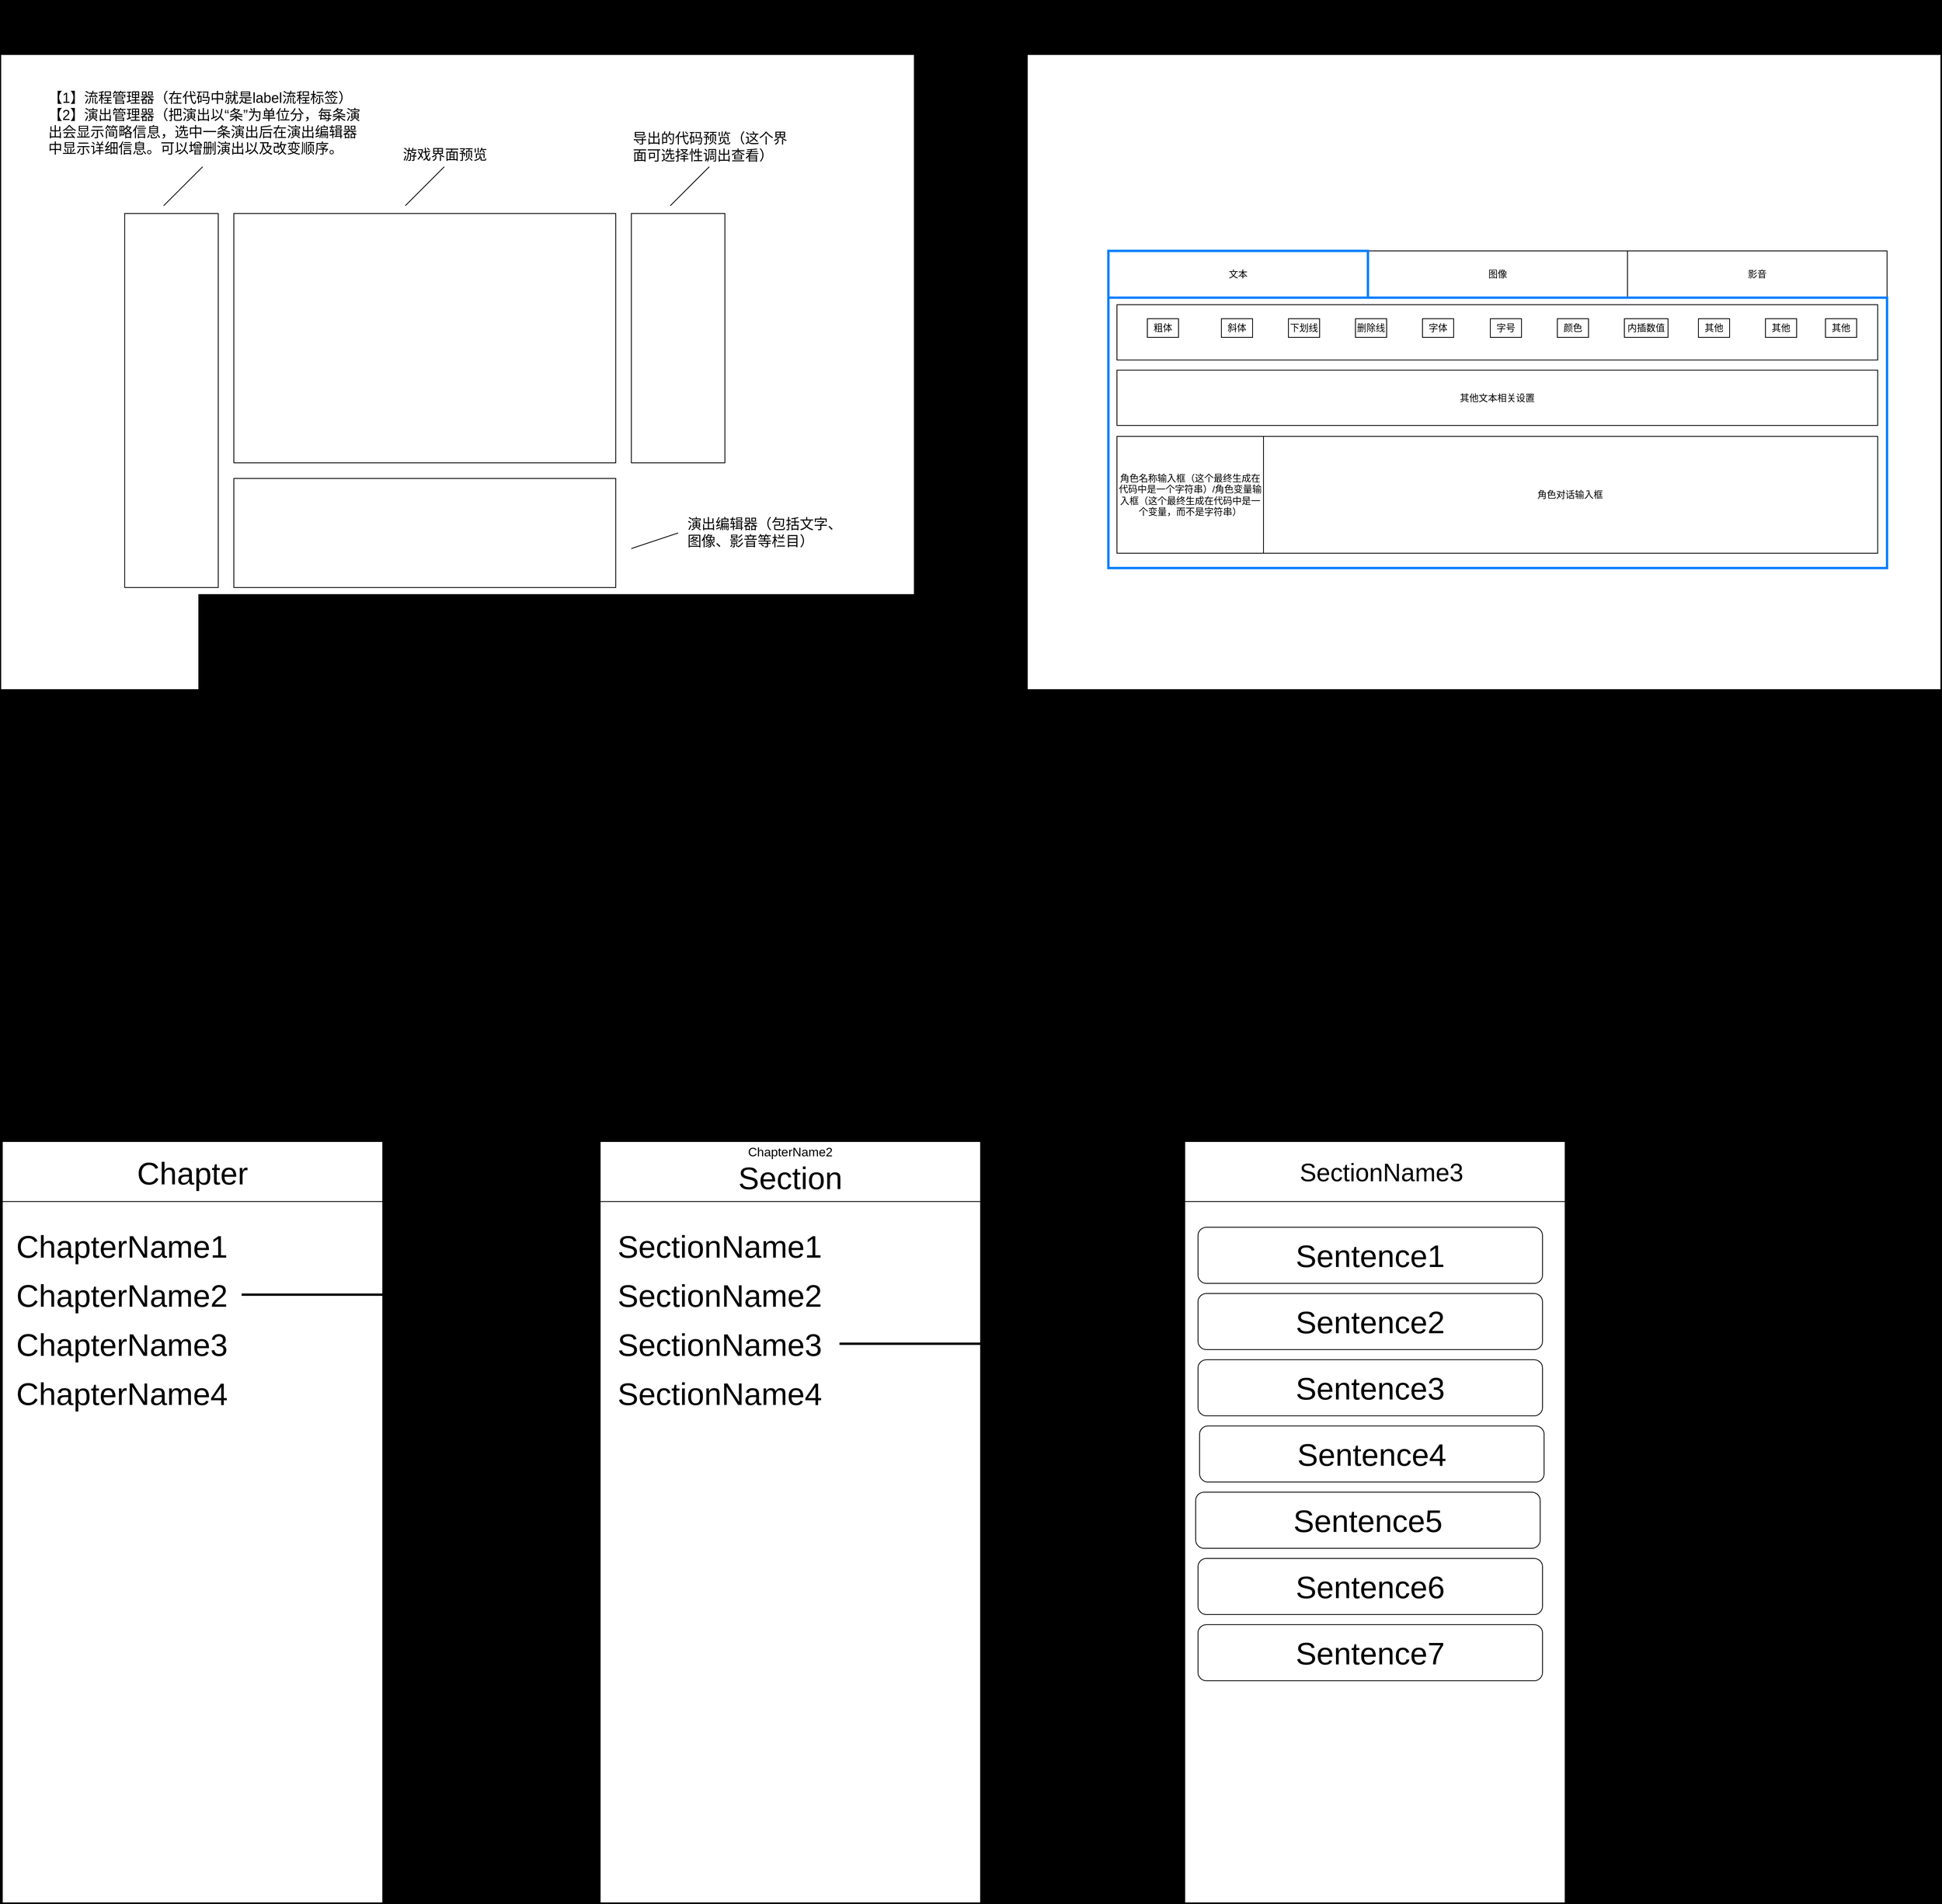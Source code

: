 <mxfile version="24.4.0" type="device">
  <diagram id="yBAzstfBOn8puNv_v_7L" name="Page-1">
    <mxGraphModel dx="2863" dy="2293" grid="0" gridSize="10" guides="1" tooltips="1" connect="1" arrows="1" fold="1" page="0" pageScale="1" pageWidth="850" pageHeight="1100" background="#000000" math="0" shadow="0">
      <root>
        <mxCell id="0" />
        <mxCell id="1" parent="0" />
        <mxCell id="2x3ec99F89r2X7fORg5g-35" value="" style="rounded=0;whiteSpace=wrap;html=1;" parent="1" vertex="1">
          <mxGeometry x="-89" y="36" width="1172" height="815" as="geometry" />
        </mxCell>
        <mxCell id="2x3ec99F89r2X7fORg5g-1" value="" style="rounded=0;whiteSpace=wrap;html=1;" parent="1" vertex="1">
          <mxGeometry x="210" y="240" width="490" height="320" as="geometry" />
        </mxCell>
        <mxCell id="2x3ec99F89r2X7fORg5g-2" value="" style="rounded=0;whiteSpace=wrap;html=1;" parent="1" vertex="1">
          <mxGeometry x="70" y="240" width="120" height="480" as="geometry" />
        </mxCell>
        <mxCell id="2x3ec99F89r2X7fORg5g-3" value="" style="rounded=0;whiteSpace=wrap;html=1;" parent="1" vertex="1">
          <mxGeometry x="210" y="580" width="490" height="140" as="geometry" />
        </mxCell>
        <mxCell id="2x3ec99F89r2X7fORg5g-4" value="" style="rounded=0;whiteSpace=wrap;html=1;" parent="1" vertex="1">
          <mxGeometry x="720" y="240" width="120" height="320" as="geometry" />
        </mxCell>
        <mxCell id="2x3ec99F89r2X7fORg5g-5" value="" style="endArrow=none;html=1;rounded=0;" parent="1" edge="1">
          <mxGeometry width="50" height="50" relative="1" as="geometry">
            <mxPoint x="120" y="230" as="sourcePoint" />
            <mxPoint x="170" y="180" as="targetPoint" />
          </mxGeometry>
        </mxCell>
        <mxCell id="2x3ec99F89r2X7fORg5g-6" value="" style="endArrow=none;html=1;rounded=0;" parent="1" edge="1">
          <mxGeometry width="50" height="50" relative="1" as="geometry">
            <mxPoint x="430" y="230" as="sourcePoint" />
            <mxPoint x="480" y="180" as="targetPoint" />
          </mxGeometry>
        </mxCell>
        <mxCell id="2x3ec99F89r2X7fORg5g-7" value="" style="endArrow=none;html=1;rounded=0;" parent="1" edge="1">
          <mxGeometry width="50" height="50" relative="1" as="geometry">
            <mxPoint x="770" y="230" as="sourcePoint" />
            <mxPoint x="820" y="180" as="targetPoint" />
          </mxGeometry>
        </mxCell>
        <mxCell id="2x3ec99F89r2X7fORg5g-8" value="" style="endArrow=none;html=1;rounded=0;" parent="1" edge="1">
          <mxGeometry width="50" height="50" relative="1" as="geometry">
            <mxPoint x="720" y="670" as="sourcePoint" />
            <mxPoint x="780" y="650" as="targetPoint" />
          </mxGeometry>
        </mxCell>
        <mxCell id="2x3ec99F89r2X7fORg5g-9" value="&lt;font style=&quot;font-size: 18px;&quot;&gt;【1】流程管理器（在代码中就是label流程标签）&lt;/font&gt;&lt;div&gt;&lt;font style=&quot;font-size: 18px;&quot;&gt;【2】演出管理器（把演出以“条”为单位分，每条演出会显示简略信息，选中一条演出后在演出编辑器中显示详细信息。可以增删演出以及改变顺序。&lt;/font&gt;&lt;/div&gt;" style="text;html=1;align=left;verticalAlign=middle;whiteSpace=wrap;rounded=0;" parent="1" vertex="1">
          <mxGeometry x="-30" y="80" width="410" height="90" as="geometry" />
        </mxCell>
        <mxCell id="2x3ec99F89r2X7fORg5g-32" value="&lt;span style=&quot;font-size: 18px;&quot;&gt;游戏界面预览&lt;/span&gt;" style="text;html=1;align=left;verticalAlign=middle;whiteSpace=wrap;rounded=0;" parent="1" vertex="1">
          <mxGeometry x="425" y="140" width="115" height="50" as="geometry" />
        </mxCell>
        <mxCell id="2x3ec99F89r2X7fORg5g-33" value="&lt;span style=&quot;font-size: 18px;&quot;&gt;导出的代码预览（这个界面可选择性调出查看）&lt;/span&gt;" style="text;html=1;align=left;verticalAlign=middle;whiteSpace=wrap;rounded=0;" parent="1" vertex="1">
          <mxGeometry x="720" y="130" width="210" height="50" as="geometry" />
        </mxCell>
        <mxCell id="2x3ec99F89r2X7fORg5g-34" value="&lt;span style=&quot;font-size: 18px;&quot;&gt;演出编辑器（包括文字、图像、影音等栏目）&lt;/span&gt;" style="text;html=1;align=left;verticalAlign=middle;whiteSpace=wrap;rounded=0;" parent="1" vertex="1">
          <mxGeometry x="790" y="625" width="210" height="50" as="geometry" />
        </mxCell>
        <mxCell id="LYegX_jkHndUCtWD2GBS-1" value="&lt;font style=&quot;font-size: 40px;&quot;&gt;整体布局&lt;/font&gt;" style="text;html=1;align=center;verticalAlign=middle;whiteSpace=wrap;rounded=0;" parent="1" vertex="1">
          <mxGeometry x="-89" y="-31" width="181" height="67" as="geometry" />
        </mxCell>
        <mxCell id="LYegX_jkHndUCtWD2GBS-2" value="" style="rounded=0;whiteSpace=wrap;html=1;" parent="1" vertex="1">
          <mxGeometry x="1228" y="36" width="1172" height="815" as="geometry" />
        </mxCell>
        <mxCell id="LYegX_jkHndUCtWD2GBS-6" value="图像" style="rounded=0;whiteSpace=wrap;html=1;" parent="1" vertex="1">
          <mxGeometry x="1665" y="288" width="333" height="60" as="geometry" />
        </mxCell>
        <mxCell id="LYegX_jkHndUCtWD2GBS-5" value="文本" style="rounded=0;whiteSpace=wrap;html=1;strokeColor=#007FFF;strokeWidth=3;" parent="1" vertex="1">
          <mxGeometry x="1332" y="288" width="333" height="60" as="geometry" />
        </mxCell>
        <mxCell id="LYegX_jkHndUCtWD2GBS-7" value="影音" style="rounded=0;whiteSpace=wrap;html=1;" parent="1" vertex="1">
          <mxGeometry x="1998" y="288" width="333" height="60" as="geometry" />
        </mxCell>
        <mxCell id="LYegX_jkHndUCtWD2GBS-4" value="" style="rounded=0;whiteSpace=wrap;html=1;strokeColor=#007fff;strokeWidth=3;" parent="1" vertex="1">
          <mxGeometry x="1332" y="348" width="999" height="347" as="geometry" />
        </mxCell>
        <mxCell id="LYegX_jkHndUCtWD2GBS-8" value="角色对话输入框" style="rounded=0;whiteSpace=wrap;html=1;" parent="1" vertex="1">
          <mxGeometry x="1530" y="526" width="789" height="150" as="geometry" />
        </mxCell>
        <mxCell id="LYegX_jkHndUCtWD2GBS-30" value="" style="rounded=0;whiteSpace=wrap;html=1;" parent="1" vertex="1">
          <mxGeometry x="1343" y="357" width="976" height="71" as="geometry" />
        </mxCell>
        <mxCell id="LYegX_jkHndUCtWD2GBS-19" value="粗体" style="rounded=0;whiteSpace=wrap;html=1;" parent="1" vertex="1">
          <mxGeometry x="1382" y="375" width="40" height="24" as="geometry" />
        </mxCell>
        <mxCell id="LYegX_jkHndUCtWD2GBS-20" value="斜体" style="rounded=0;whiteSpace=wrap;html=1;" parent="1" vertex="1">
          <mxGeometry x="1477" y="375" width="40" height="24" as="geometry" />
        </mxCell>
        <mxCell id="LYegX_jkHndUCtWD2GBS-21" value="下划线" style="rounded=0;whiteSpace=wrap;html=1;" parent="1" vertex="1">
          <mxGeometry x="1563" y="375" width="40" height="24" as="geometry" />
        </mxCell>
        <mxCell id="LYegX_jkHndUCtWD2GBS-22" value="删除线" style="rounded=0;whiteSpace=wrap;html=1;" parent="1" vertex="1">
          <mxGeometry x="1649" y="375" width="40" height="24" as="geometry" />
        </mxCell>
        <mxCell id="LYegX_jkHndUCtWD2GBS-23" value="字体" style="rounded=0;whiteSpace=wrap;html=1;" parent="1" vertex="1">
          <mxGeometry x="1735" y="375" width="40" height="24" as="geometry" />
        </mxCell>
        <mxCell id="LYegX_jkHndUCtWD2GBS-24" value="字号" style="rounded=0;whiteSpace=wrap;html=1;" parent="1" vertex="1">
          <mxGeometry x="1822" y="375" width="40" height="24" as="geometry" />
        </mxCell>
        <mxCell id="LYegX_jkHndUCtWD2GBS-25" value="颜色" style="rounded=0;whiteSpace=wrap;html=1;" parent="1" vertex="1">
          <mxGeometry x="1908" y="375" width="40" height="24" as="geometry" />
        </mxCell>
        <mxCell id="LYegX_jkHndUCtWD2GBS-26" value="内插数值" style="rounded=0;whiteSpace=wrap;html=1;" parent="1" vertex="1">
          <mxGeometry x="1994" y="375" width="56" height="24" as="geometry" />
        </mxCell>
        <mxCell id="LYegX_jkHndUCtWD2GBS-27" value="其他" style="rounded=0;whiteSpace=wrap;html=1;" parent="1" vertex="1">
          <mxGeometry x="2089" y="375" width="40" height="24" as="geometry" />
        </mxCell>
        <mxCell id="LYegX_jkHndUCtWD2GBS-28" value="其他" style="rounded=0;whiteSpace=wrap;html=1;" parent="1" vertex="1">
          <mxGeometry x="2175" y="375" width="40" height="24" as="geometry" />
        </mxCell>
        <mxCell id="LYegX_jkHndUCtWD2GBS-29" value="其他" style="rounded=0;whiteSpace=wrap;html=1;" parent="1" vertex="1">
          <mxGeometry x="2252" y="375" width="40" height="24" as="geometry" />
        </mxCell>
        <mxCell id="LYegX_jkHndUCtWD2GBS-31" value="&lt;font style=&quot;font-size: 40px;&quot;&gt;演出编辑器&lt;/font&gt;" style="text;html=1;align=center;verticalAlign=middle;whiteSpace=wrap;rounded=0;" parent="1" vertex="1">
          <mxGeometry x="1228" y="-34" width="212" height="67" as="geometry" />
        </mxCell>
        <mxCell id="LYegX_jkHndUCtWD2GBS-32" value="角色名称输入框（这个最终生成在代码中是一个字符串）/角色变量输入框（这个最终生成在代码中是一个变量，而不是字符串）" style="rounded=0;whiteSpace=wrap;html=1;fontSize=12;" parent="1" vertex="1">
          <mxGeometry x="1343" y="526" width="188" height="150" as="geometry" />
        </mxCell>
        <mxCell id="LYegX_jkHndUCtWD2GBS-33" value="其他文本相关设置" style="rounded=0;whiteSpace=wrap;html=1;" parent="1" vertex="1">
          <mxGeometry x="1343" y="441" width="976" height="71" as="geometry" />
        </mxCell>
        <mxCell id="7gioDqXQ-pu81UqjBhyL-1" value="&lt;span style=&quot;font-size: 40px;&quot;&gt;一个简单的演出内容管理视图（位于sidebar webview）&lt;/span&gt;" style="text;html=1;align=center;verticalAlign=middle;whiteSpace=wrap;rounded=0;" vertex="1" parent="1">
          <mxGeometry x="-89" y="1281" width="980" height="110" as="geometry" />
        </mxCell>
        <mxCell id="7gioDqXQ-pu81UqjBhyL-54" value="" style="group" vertex="1" connectable="0" parent="1">
          <mxGeometry x="-87" y="1431" width="2005" height="977" as="geometry" />
        </mxCell>
        <mxCell id="7gioDqXQ-pu81UqjBhyL-2" value="" style="rounded=0;whiteSpace=wrap;html=1;" vertex="1" parent="7gioDqXQ-pu81UqjBhyL-54">
          <mxGeometry width="488" height="977" as="geometry" />
        </mxCell>
        <mxCell id="7gioDqXQ-pu81UqjBhyL-4" value="&lt;font style=&quot;font-size: 40px;&quot;&gt;Ch&lt;font style=&quot;font-size: 40px;&quot;&gt;apt&lt;/font&gt;er&lt;/font&gt;" style="text;html=1;align=center;verticalAlign=middle;whiteSpace=wrap;rounded=0;" vertex="1" parent="7gioDqXQ-pu81UqjBhyL-54">
          <mxGeometry x="168" y="11" width="152" height="58" as="geometry" />
        </mxCell>
        <mxCell id="7gioDqXQ-pu81UqjBhyL-5" value="" style="shape=cross;whiteSpace=wrap;html=1;strokeColor=none;fillColor=#FFFFFF;size=0.274;aspect=fixed;" vertex="1" parent="7gioDqXQ-pu81UqjBhyL-54">
          <mxGeometry x="432" y="20" width="40" height="40" as="geometry" />
        </mxCell>
        <mxCell id="7gioDqXQ-pu81UqjBhyL-6" value="" style="endArrow=none;html=1;rounded=0;entryX=1;entryY=0.25;entryDx=0;entryDy=0;exitX=0;exitY=0.25;exitDx=0;exitDy=0;" edge="1" parent="7gioDqXQ-pu81UqjBhyL-54">
          <mxGeometry width="50" height="50" relative="1" as="geometry">
            <mxPoint y="77" as="sourcePoint" />
            <mxPoint x="488" y="77" as="targetPoint" />
          </mxGeometry>
        </mxCell>
        <mxCell id="7gioDqXQ-pu81UqjBhyL-7" value="&lt;font style=&quot;font-size: 40px;&quot;&gt;Ch&lt;font style=&quot;font-size: 40px;&quot;&gt;apt&lt;/font&gt;erName1&lt;/font&gt;" style="text;html=1;align=center;verticalAlign=middle;whiteSpace=wrap;rounded=0;" vertex="1" parent="7gioDqXQ-pu81UqjBhyL-54">
          <mxGeometry y="102" width="307" height="63" as="geometry" />
        </mxCell>
        <mxCell id="7gioDqXQ-pu81UqjBhyL-35" style="edgeStyle=orthogonalEdgeStyle;rounded=0;orthogonalLoop=1;jettySize=auto;html=1;entryX=0;entryY=0.5;entryDx=0;entryDy=0;strokeWidth=3;" edge="1" parent="7gioDqXQ-pu81UqjBhyL-54" source="7gioDqXQ-pu81UqjBhyL-8" target="7gioDqXQ-pu81UqjBhyL-25">
          <mxGeometry relative="1" as="geometry" />
        </mxCell>
        <mxCell id="7gioDqXQ-pu81UqjBhyL-8" value="&lt;font style=&quot;font-size: 40px;&quot;&gt;Ch&lt;font style=&quot;font-size: 40px;&quot;&gt;apt&lt;/font&gt;erName2&lt;/font&gt;" style="text;html=1;align=center;verticalAlign=middle;whiteSpace=wrap;rounded=0;" vertex="1" parent="7gioDqXQ-pu81UqjBhyL-54">
          <mxGeometry y="165" width="307" height="63" as="geometry" />
        </mxCell>
        <mxCell id="7gioDqXQ-pu81UqjBhyL-9" value="&lt;font style=&quot;font-size: 40px;&quot;&gt;Ch&lt;font style=&quot;font-size: 40px;&quot;&gt;apt&lt;/font&gt;erName3&lt;/font&gt;" style="text;html=1;align=center;verticalAlign=middle;whiteSpace=wrap;rounded=0;" vertex="1" parent="7gioDqXQ-pu81UqjBhyL-54">
          <mxGeometry y="228" width="307" height="63" as="geometry" />
        </mxCell>
        <mxCell id="7gioDqXQ-pu81UqjBhyL-10" value="&lt;font style=&quot;font-size: 40px;&quot;&gt;Ch&lt;font style=&quot;font-size: 40px;&quot;&gt;apt&lt;/font&gt;erName4&lt;/font&gt;" style="text;html=1;align=center;verticalAlign=middle;whiteSpace=wrap;rounded=0;" vertex="1" parent="7gioDqXQ-pu81UqjBhyL-54">
          <mxGeometry y="291" width="307" height="63" as="geometry" />
        </mxCell>
        <mxCell id="7gioDqXQ-pu81UqjBhyL-25" value="" style="rounded=0;whiteSpace=wrap;html=1;" vertex="1" parent="7gioDqXQ-pu81UqjBhyL-54">
          <mxGeometry x="767" width="488" height="977" as="geometry" />
        </mxCell>
        <mxCell id="7gioDqXQ-pu81UqjBhyL-26" value="&lt;font style=&quot;font-size: 16px;&quot;&gt;ChapterName2&lt;/font&gt;&lt;div&gt;&lt;span style=&quot;font-size: 40px;&quot;&gt;Section&lt;/span&gt;&lt;/div&gt;" style="text;html=1;align=center;verticalAlign=middle;whiteSpace=wrap;rounded=0;" vertex="1" parent="7gioDqXQ-pu81UqjBhyL-54">
          <mxGeometry x="935" y="5" width="152" height="64" as="geometry" />
        </mxCell>
        <mxCell id="7gioDqXQ-pu81UqjBhyL-27" value="" style="shape=cross;whiteSpace=wrap;html=1;strokeColor=none;fillColor=#FFFFFF;size=0.274;aspect=fixed;" vertex="1" parent="7gioDqXQ-pu81UqjBhyL-54">
          <mxGeometry x="1199" y="20" width="40" height="40" as="geometry" />
        </mxCell>
        <mxCell id="7gioDqXQ-pu81UqjBhyL-28" value="" style="endArrow=none;html=1;rounded=0;entryX=1;entryY=0.25;entryDx=0;entryDy=0;exitX=0;exitY=0.25;exitDx=0;exitDy=0;" edge="1" parent="7gioDqXQ-pu81UqjBhyL-54">
          <mxGeometry width="50" height="50" relative="1" as="geometry">
            <mxPoint x="767" y="77" as="sourcePoint" />
            <mxPoint x="1255" y="77" as="targetPoint" />
          </mxGeometry>
        </mxCell>
        <mxCell id="7gioDqXQ-pu81UqjBhyL-29" value="&lt;font style=&quot;font-size: 40px;&quot;&gt;SectionName1&lt;/font&gt;" style="text;html=1;align=center;verticalAlign=middle;whiteSpace=wrap;rounded=0;" vertex="1" parent="7gioDqXQ-pu81UqjBhyL-54">
          <mxGeometry x="767" y="102" width="307" height="63" as="geometry" />
        </mxCell>
        <mxCell id="7gioDqXQ-pu81UqjBhyL-30" value="&lt;span style=&quot;font-size: 40px;&quot;&gt;SectionName2&lt;/span&gt;" style="text;html=1;align=center;verticalAlign=middle;whiteSpace=wrap;rounded=0;" vertex="1" parent="7gioDqXQ-pu81UqjBhyL-54">
          <mxGeometry x="767" y="165" width="307" height="63" as="geometry" />
        </mxCell>
        <mxCell id="7gioDqXQ-pu81UqjBhyL-45" style="edgeStyle=orthogonalEdgeStyle;rounded=0;orthogonalLoop=1;jettySize=auto;html=1;exitX=1;exitY=0.5;exitDx=0;exitDy=0;entryX=0;entryY=0.5;entryDx=0;entryDy=0;strokeWidth=3;" edge="1" parent="7gioDqXQ-pu81UqjBhyL-54" source="7gioDqXQ-pu81UqjBhyL-31" target="7gioDqXQ-pu81UqjBhyL-36">
          <mxGeometry relative="1" as="geometry" />
        </mxCell>
        <mxCell id="7gioDqXQ-pu81UqjBhyL-31" value="&lt;span style=&quot;font-size: 40px;&quot;&gt;SectionName3&lt;/span&gt;" style="text;html=1;align=center;verticalAlign=middle;whiteSpace=wrap;rounded=0;" vertex="1" parent="7gioDqXQ-pu81UqjBhyL-54">
          <mxGeometry x="767" y="228" width="307" height="63" as="geometry" />
        </mxCell>
        <mxCell id="7gioDqXQ-pu81UqjBhyL-32" value="&lt;span style=&quot;font-size: 40px;&quot;&gt;SectionName4&lt;/span&gt;" style="text;html=1;align=center;verticalAlign=middle;whiteSpace=wrap;rounded=0;" vertex="1" parent="7gioDqXQ-pu81UqjBhyL-54">
          <mxGeometry x="767" y="291" width="307" height="63" as="geometry" />
        </mxCell>
        <mxCell id="7gioDqXQ-pu81UqjBhyL-24" value="" style="html=1;shadow=0;dashed=0;align=center;verticalAlign=middle;shape=mxgraph.arrows2.arrow;dy=0.55;dx=36;flipH=1;notch=0;strokeColor=none;fillColor=#FFFFFF;" vertex="1" parent="7gioDqXQ-pu81UqjBhyL-54">
          <mxGeometry x="777" y="20" width="62" height="39" as="geometry" />
        </mxCell>
        <mxCell id="7gioDqXQ-pu81UqjBhyL-36" value="" style="rounded=0;whiteSpace=wrap;html=1;" vertex="1" parent="7gioDqXQ-pu81UqjBhyL-54">
          <mxGeometry x="1517" width="488" height="977" as="geometry" />
        </mxCell>
        <mxCell id="7gioDqXQ-pu81UqjBhyL-37" value="&lt;div&gt;&lt;font style=&quot;font-size: 32px;&quot;&gt;SectionName3&lt;/font&gt;&lt;/div&gt;" style="text;html=1;align=center;verticalAlign=middle;whiteSpace=wrap;rounded=0;" vertex="1" parent="7gioDqXQ-pu81UqjBhyL-54">
          <mxGeometry x="1652" y="5" width="235" height="70" as="geometry" />
        </mxCell>
        <mxCell id="7gioDqXQ-pu81UqjBhyL-38" value="" style="shape=cross;whiteSpace=wrap;html=1;strokeColor=none;fillColor=#FFFFFF;size=0.274;aspect=fixed;" vertex="1" parent="7gioDqXQ-pu81UqjBhyL-54">
          <mxGeometry x="1949" y="20" width="40" height="40" as="geometry" />
        </mxCell>
        <mxCell id="7gioDqXQ-pu81UqjBhyL-39" value="" style="endArrow=none;html=1;rounded=0;entryX=1;entryY=0.25;entryDx=0;entryDy=0;exitX=0;exitY=0.25;exitDx=0;exitDy=0;" edge="1" parent="7gioDqXQ-pu81UqjBhyL-54">
          <mxGeometry width="50" height="50" relative="1" as="geometry">
            <mxPoint x="1517" y="77" as="sourcePoint" />
            <mxPoint x="2005" y="77" as="targetPoint" />
          </mxGeometry>
        </mxCell>
        <mxCell id="7gioDqXQ-pu81UqjBhyL-44" value="" style="html=1;shadow=0;dashed=0;align=center;verticalAlign=middle;shape=mxgraph.arrows2.arrow;dy=0.55;dx=36;flipH=1;notch=0;strokeColor=none;fillColor=#FFFFFF;" vertex="1" parent="7gioDqXQ-pu81UqjBhyL-54">
          <mxGeometry x="1527" y="20" width="62" height="39" as="geometry" />
        </mxCell>
        <mxCell id="7gioDqXQ-pu81UqjBhyL-47" value="&lt;font style=&quot;font-size: 40px;&quot;&gt;Sentence1&lt;/font&gt;" style="rounded=1;whiteSpace=wrap;html=1;glass=0;shadow=0;" vertex="1" parent="7gioDqXQ-pu81UqjBhyL-54">
          <mxGeometry x="1534" y="110" width="442" height="72" as="geometry" />
        </mxCell>
        <mxCell id="7gioDqXQ-pu81UqjBhyL-48" value="&lt;font style=&quot;font-size: 40px;&quot;&gt;Sentence2&lt;/font&gt;" style="rounded=1;whiteSpace=wrap;html=1;glass=0;shadow=0;" vertex="1" parent="7gioDqXQ-pu81UqjBhyL-54">
          <mxGeometry x="1534" y="195" width="442" height="72" as="geometry" />
        </mxCell>
        <mxCell id="7gioDqXQ-pu81UqjBhyL-49" value="&lt;font style=&quot;font-size: 40px;&quot;&gt;Sentence3&lt;/font&gt;" style="rounded=1;whiteSpace=wrap;html=1;glass=0;shadow=0;" vertex="1" parent="7gioDqXQ-pu81UqjBhyL-54">
          <mxGeometry x="1534" y="280" width="442" height="72" as="geometry" />
        </mxCell>
        <mxCell id="7gioDqXQ-pu81UqjBhyL-50" value="&lt;font style=&quot;font-size: 40px;&quot;&gt;Sentence4&lt;/font&gt;" style="rounded=1;whiteSpace=wrap;html=1;glass=0;shadow=0;" vertex="1" parent="7gioDqXQ-pu81UqjBhyL-54">
          <mxGeometry x="1536" y="365" width="442" height="72" as="geometry" />
        </mxCell>
        <mxCell id="7gioDqXQ-pu81UqjBhyL-51" value="&lt;font style=&quot;font-size: 40px;&quot;&gt;Sentence5&lt;/font&gt;" style="rounded=1;whiteSpace=wrap;html=1;glass=0;shadow=0;" vertex="1" parent="7gioDqXQ-pu81UqjBhyL-54">
          <mxGeometry x="1531" y="450" width="442" height="72" as="geometry" />
        </mxCell>
        <mxCell id="7gioDqXQ-pu81UqjBhyL-52" value="&lt;font style=&quot;font-size: 40px;&quot;&gt;Sentence6&lt;/font&gt;" style="rounded=1;whiteSpace=wrap;html=1;glass=0;shadow=0;" vertex="1" parent="7gioDqXQ-pu81UqjBhyL-54">
          <mxGeometry x="1534" y="535" width="442" height="72" as="geometry" />
        </mxCell>
        <mxCell id="7gioDqXQ-pu81UqjBhyL-53" value="&lt;font style=&quot;font-size: 40px;&quot;&gt;Sentence7&lt;/font&gt;" style="rounded=1;whiteSpace=wrap;html=1;glass=0;shadow=0;" vertex="1" parent="7gioDqXQ-pu81UqjBhyL-54">
          <mxGeometry x="1534" y="620" width="442" height="72" as="geometry" />
        </mxCell>
      </root>
    </mxGraphModel>
  </diagram>
</mxfile>
